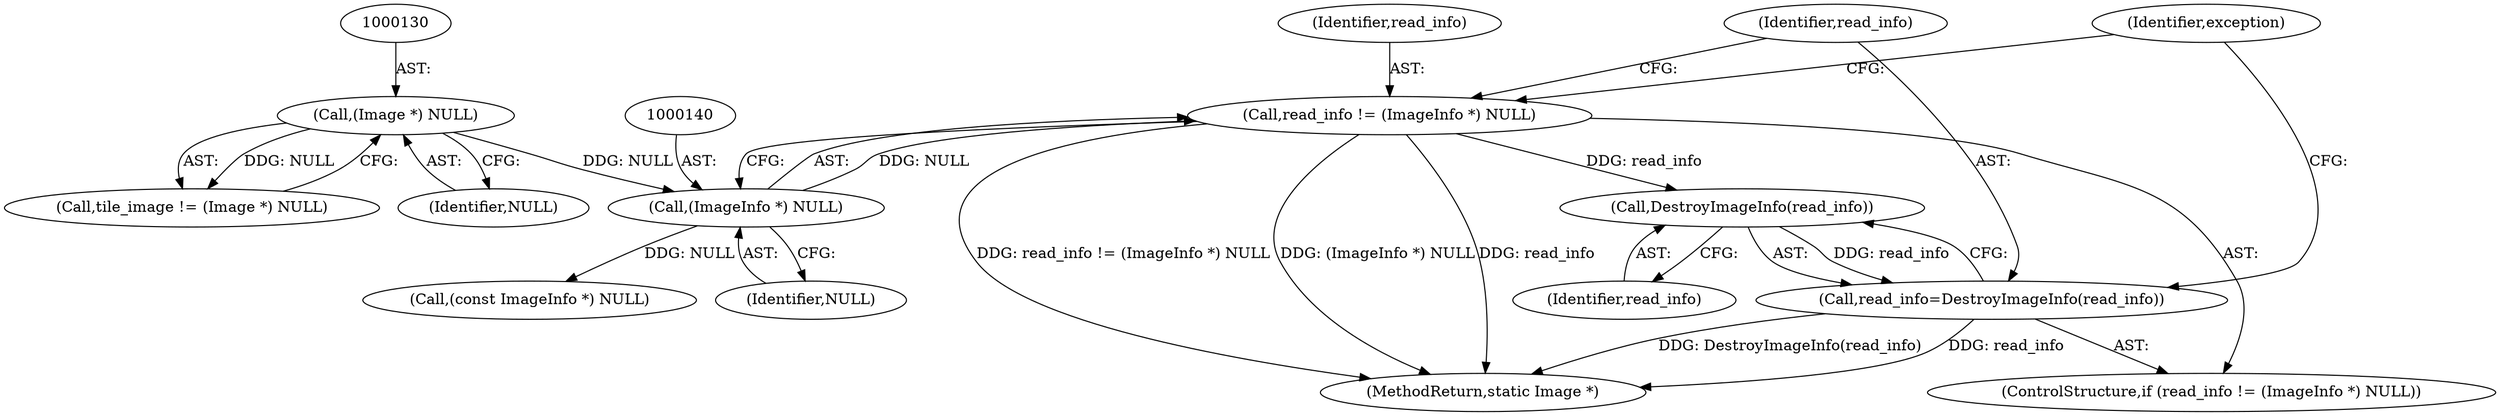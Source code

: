 digraph "0_ImageMagick_6b6bff054d569a77973f2140c0e86366e6168a6c_1@API" {
"1000137" [label="(Call,read_info != (ImageInfo *) NULL)"];
"1000139" [label="(Call,(ImageInfo *) NULL)"];
"1000129" [label="(Call,(Image *) NULL)"];
"1000144" [label="(Call,DestroyImageInfo(read_info))"];
"1000142" [label="(Call,read_info=DestroyImageInfo(read_info))"];
"1000127" [label="(Call,tile_image != (Image *) NULL)"];
"1000129" [label="(Call,(Image *) NULL)"];
"1000175" [label="(Call,(const ImageInfo *) NULL)"];
"1002575" [label="(MethodReturn,static Image *)"];
"1000141" [label="(Identifier,NULL)"];
"1000145" [label="(Identifier,read_info)"];
"1000138" [label="(Identifier,read_info)"];
"1000143" [label="(Identifier,read_info)"];
"1000131" [label="(Identifier,NULL)"];
"1000142" [label="(Call,read_info=DestroyImageInfo(read_info))"];
"1000147" [label="(Identifier,exception)"];
"1000139" [label="(Call,(ImageInfo *) NULL)"];
"1000136" [label="(ControlStructure,if (read_info != (ImageInfo *) NULL))"];
"1000137" [label="(Call,read_info != (ImageInfo *) NULL)"];
"1000144" [label="(Call,DestroyImageInfo(read_info))"];
"1000137" -> "1000136"  [label="AST: "];
"1000137" -> "1000139"  [label="CFG: "];
"1000138" -> "1000137"  [label="AST: "];
"1000139" -> "1000137"  [label="AST: "];
"1000143" -> "1000137"  [label="CFG: "];
"1000147" -> "1000137"  [label="CFG: "];
"1000137" -> "1002575"  [label="DDG: (ImageInfo *) NULL"];
"1000137" -> "1002575"  [label="DDG: read_info"];
"1000137" -> "1002575"  [label="DDG: read_info != (ImageInfo *) NULL"];
"1000139" -> "1000137"  [label="DDG: NULL"];
"1000137" -> "1000144"  [label="DDG: read_info"];
"1000139" -> "1000141"  [label="CFG: "];
"1000140" -> "1000139"  [label="AST: "];
"1000141" -> "1000139"  [label="AST: "];
"1000129" -> "1000139"  [label="DDG: NULL"];
"1000139" -> "1000175"  [label="DDG: NULL"];
"1000129" -> "1000127"  [label="AST: "];
"1000129" -> "1000131"  [label="CFG: "];
"1000130" -> "1000129"  [label="AST: "];
"1000131" -> "1000129"  [label="AST: "];
"1000127" -> "1000129"  [label="CFG: "];
"1000129" -> "1000127"  [label="DDG: NULL"];
"1000144" -> "1000142"  [label="AST: "];
"1000144" -> "1000145"  [label="CFG: "];
"1000145" -> "1000144"  [label="AST: "];
"1000142" -> "1000144"  [label="CFG: "];
"1000144" -> "1000142"  [label="DDG: read_info"];
"1000142" -> "1000136"  [label="AST: "];
"1000143" -> "1000142"  [label="AST: "];
"1000147" -> "1000142"  [label="CFG: "];
"1000142" -> "1002575"  [label="DDG: DestroyImageInfo(read_info)"];
"1000142" -> "1002575"  [label="DDG: read_info"];
}
